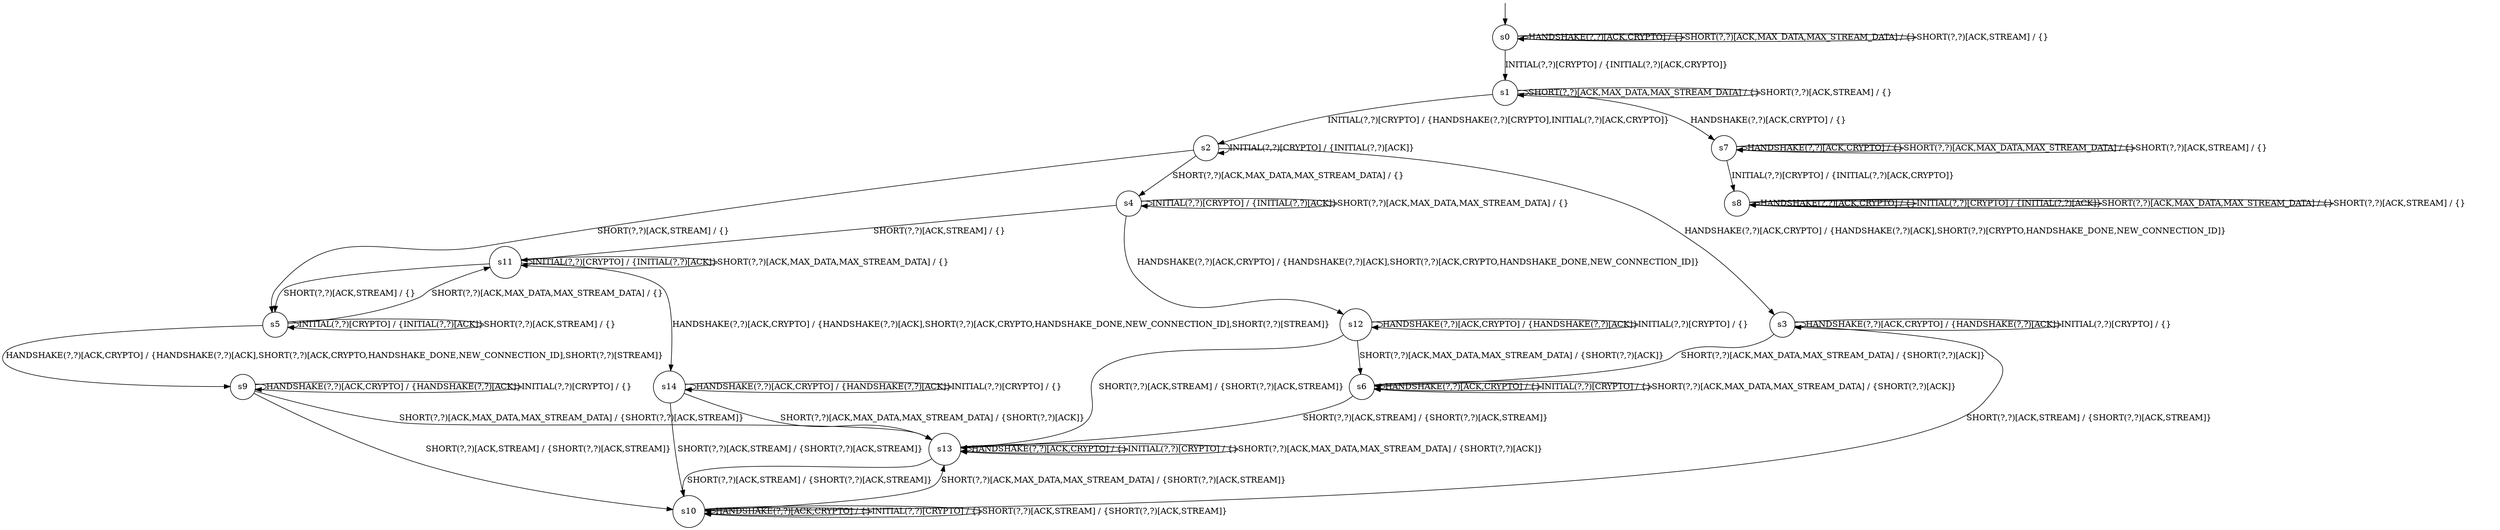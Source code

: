 digraph g {

	s0 [shape="circle" label="s0"];
	s1 [shape="circle" label="s1"];
	s2 [shape="circle" label="s2"];
	s3 [shape="circle" label="s3"];
	s4 [shape="circle" label="s4"];
	s5 [shape="circle" label="s5"];
	s6 [shape="circle" label="s6"];
	s7 [shape="circle" label="s7"];
	s8 [shape="circle" label="s8"];
	s9 [shape="circle" label="s9"];
	s10 [shape="circle" label="s10"];
	s11 [shape="circle" label="s11"];
	s12 [shape="circle" label="s12"];
	s13 [shape="circle" label="s13"];
	s14 [shape="circle" label="s14"];
	s0 -> s0 [label="HANDSHAKE(?,?)[ACK,CRYPTO] / {}"];
	s0 -> s1 [label="INITIAL(?,?)[CRYPTO] / {INITIAL(?,?)[ACK,CRYPTO]}"];
	s0 -> s0 [label="SHORT(?,?)[ACK,MAX_DATA,MAX_STREAM_DATA] / {}"];
	s0 -> s0 [label="SHORT(?,?)[ACK,STREAM] / {}"];
	s1 -> s7 [label="HANDSHAKE(?,?)[ACK,CRYPTO] / {}"];
	s1 -> s2 [label="INITIAL(?,?)[CRYPTO] / {HANDSHAKE(?,?)[CRYPTO],INITIAL(?,?)[ACK,CRYPTO]}"];
	s1 -> s1 [label="SHORT(?,?)[ACK,MAX_DATA,MAX_STREAM_DATA] / {}"];
	s1 -> s1 [label="SHORT(?,?)[ACK,STREAM] / {}"];
	s2 -> s3 [label="HANDSHAKE(?,?)[ACK,CRYPTO] / {HANDSHAKE(?,?)[ACK],SHORT(?,?)[CRYPTO,HANDSHAKE_DONE,NEW_CONNECTION_ID]}"];
	s2 -> s2 [label="INITIAL(?,?)[CRYPTO] / {INITIAL(?,?)[ACK]}"];
	s2 -> s4 [label="SHORT(?,?)[ACK,MAX_DATA,MAX_STREAM_DATA] / {}"];
	s2 -> s5 [label="SHORT(?,?)[ACK,STREAM] / {}"];
	s3 -> s3 [label="HANDSHAKE(?,?)[ACK,CRYPTO] / {HANDSHAKE(?,?)[ACK]}"];
	s3 -> s3 [label="INITIAL(?,?)[CRYPTO] / {}"];
	s3 -> s6 [label="SHORT(?,?)[ACK,MAX_DATA,MAX_STREAM_DATA] / {SHORT(?,?)[ACK]}"];
	s3 -> s10 [label="SHORT(?,?)[ACK,STREAM] / {SHORT(?,?)[ACK,STREAM]}"];
	s4 -> s12 [label="HANDSHAKE(?,?)[ACK,CRYPTO] / {HANDSHAKE(?,?)[ACK],SHORT(?,?)[ACK,CRYPTO,HANDSHAKE_DONE,NEW_CONNECTION_ID]}"];
	s4 -> s4 [label="INITIAL(?,?)[CRYPTO] / {INITIAL(?,?)[ACK]}"];
	s4 -> s4 [label="SHORT(?,?)[ACK,MAX_DATA,MAX_STREAM_DATA] / {}"];
	s4 -> s11 [label="SHORT(?,?)[ACK,STREAM] / {}"];
	s5 -> s9 [label="HANDSHAKE(?,?)[ACK,CRYPTO] / {HANDSHAKE(?,?)[ACK],SHORT(?,?)[ACK,CRYPTO,HANDSHAKE_DONE,NEW_CONNECTION_ID],SHORT(?,?)[STREAM]}"];
	s5 -> s5 [label="INITIAL(?,?)[CRYPTO] / {INITIAL(?,?)[ACK]}"];
	s5 -> s11 [label="SHORT(?,?)[ACK,MAX_DATA,MAX_STREAM_DATA] / {}"];
	s5 -> s5 [label="SHORT(?,?)[ACK,STREAM] / {}"];
	s6 -> s6 [label="HANDSHAKE(?,?)[ACK,CRYPTO] / {}"];
	s6 -> s6 [label="INITIAL(?,?)[CRYPTO] / {}"];
	s6 -> s6 [label="SHORT(?,?)[ACK,MAX_DATA,MAX_STREAM_DATA] / {SHORT(?,?)[ACK]}"];
	s6 -> s13 [label="SHORT(?,?)[ACK,STREAM] / {SHORT(?,?)[ACK,STREAM]}"];
	s7 -> s7 [label="HANDSHAKE(?,?)[ACK,CRYPTO] / {}"];
	s7 -> s8 [label="INITIAL(?,?)[CRYPTO] / {INITIAL(?,?)[ACK,CRYPTO]}"];
	s7 -> s7 [label="SHORT(?,?)[ACK,MAX_DATA,MAX_STREAM_DATA] / {}"];
	s7 -> s7 [label="SHORT(?,?)[ACK,STREAM] / {}"];
	s8 -> s8 [label="HANDSHAKE(?,?)[ACK,CRYPTO] / {}"];
	s8 -> s8 [label="INITIAL(?,?)[CRYPTO] / {INITIAL(?,?)[ACK]}"];
	s8 -> s8 [label="SHORT(?,?)[ACK,MAX_DATA,MAX_STREAM_DATA] / {}"];
	s8 -> s8 [label="SHORT(?,?)[ACK,STREAM] / {}"];
	s9 -> s9 [label="HANDSHAKE(?,?)[ACK,CRYPTO] / {HANDSHAKE(?,?)[ACK]}"];
	s9 -> s9 [label="INITIAL(?,?)[CRYPTO] / {}"];
	s9 -> s13 [label="SHORT(?,?)[ACK,MAX_DATA,MAX_STREAM_DATA] / {SHORT(?,?)[ACK,STREAM]}"];
	s9 -> s10 [label="SHORT(?,?)[ACK,STREAM] / {SHORT(?,?)[ACK,STREAM]}"];
	s10 -> s10 [label="HANDSHAKE(?,?)[ACK,CRYPTO] / {}"];
	s10 -> s10 [label="INITIAL(?,?)[CRYPTO] / {}"];
	s10 -> s13 [label="SHORT(?,?)[ACK,MAX_DATA,MAX_STREAM_DATA] / {SHORT(?,?)[ACK,STREAM]}"];
	s10 -> s10 [label="SHORT(?,?)[ACK,STREAM] / {SHORT(?,?)[ACK,STREAM]}"];
	s11 -> s14 [label="HANDSHAKE(?,?)[ACK,CRYPTO] / {HANDSHAKE(?,?)[ACK],SHORT(?,?)[ACK,CRYPTO,HANDSHAKE_DONE,NEW_CONNECTION_ID],SHORT(?,?)[STREAM]}"];
	s11 -> s11 [label="INITIAL(?,?)[CRYPTO] / {INITIAL(?,?)[ACK]}"];
	s11 -> s11 [label="SHORT(?,?)[ACK,MAX_DATA,MAX_STREAM_DATA] / {}"];
	s11 -> s5 [label="SHORT(?,?)[ACK,STREAM] / {}"];
	s12 -> s12 [label="HANDSHAKE(?,?)[ACK,CRYPTO] / {HANDSHAKE(?,?)[ACK]}"];
	s12 -> s12 [label="INITIAL(?,?)[CRYPTO] / {}"];
	s12 -> s6 [label="SHORT(?,?)[ACK,MAX_DATA,MAX_STREAM_DATA] / {SHORT(?,?)[ACK]}"];
	s12 -> s13 [label="SHORT(?,?)[ACK,STREAM] / {SHORT(?,?)[ACK,STREAM]}"];
	s13 -> s13 [label="HANDSHAKE(?,?)[ACK,CRYPTO] / {}"];
	s13 -> s13 [label="INITIAL(?,?)[CRYPTO] / {}"];
	s13 -> s13 [label="SHORT(?,?)[ACK,MAX_DATA,MAX_STREAM_DATA] / {SHORT(?,?)[ACK]}"];
	s13 -> s10 [label="SHORT(?,?)[ACK,STREAM] / {SHORT(?,?)[ACK,STREAM]}"];
	s14 -> s14 [label="HANDSHAKE(?,?)[ACK,CRYPTO] / {HANDSHAKE(?,?)[ACK]}"];
	s14 -> s14 [label="INITIAL(?,?)[CRYPTO] / {}"];
	s14 -> s13 [label="SHORT(?,?)[ACK,MAX_DATA,MAX_STREAM_DATA] / {SHORT(?,?)[ACK]}"];
	s14 -> s10 [label="SHORT(?,?)[ACK,STREAM] / {SHORT(?,?)[ACK,STREAM]}"];

__start0 [label="" shape="none" width="0" height="0"];
__start0 -> s0;

}
